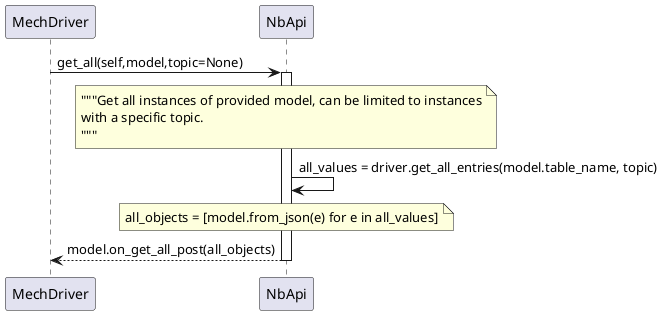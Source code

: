 @startuml get all
MechDriver->NbApi:get_all(self,model,topic=None)
activate NbApi
note over NbApi
    """Get all instances of provided model, can be limited to instances
    with a specific topic.
    """
end note
NbApi->NbApi:all_values = driver.get_all_entries(model.table_name, topic)
note over NbApi
    all_objects = [model.from_json(e) for e in all_values]
end note
NbApi-->MechDriver:model.on_get_all_post(all_objects)
deactivate
@enduml